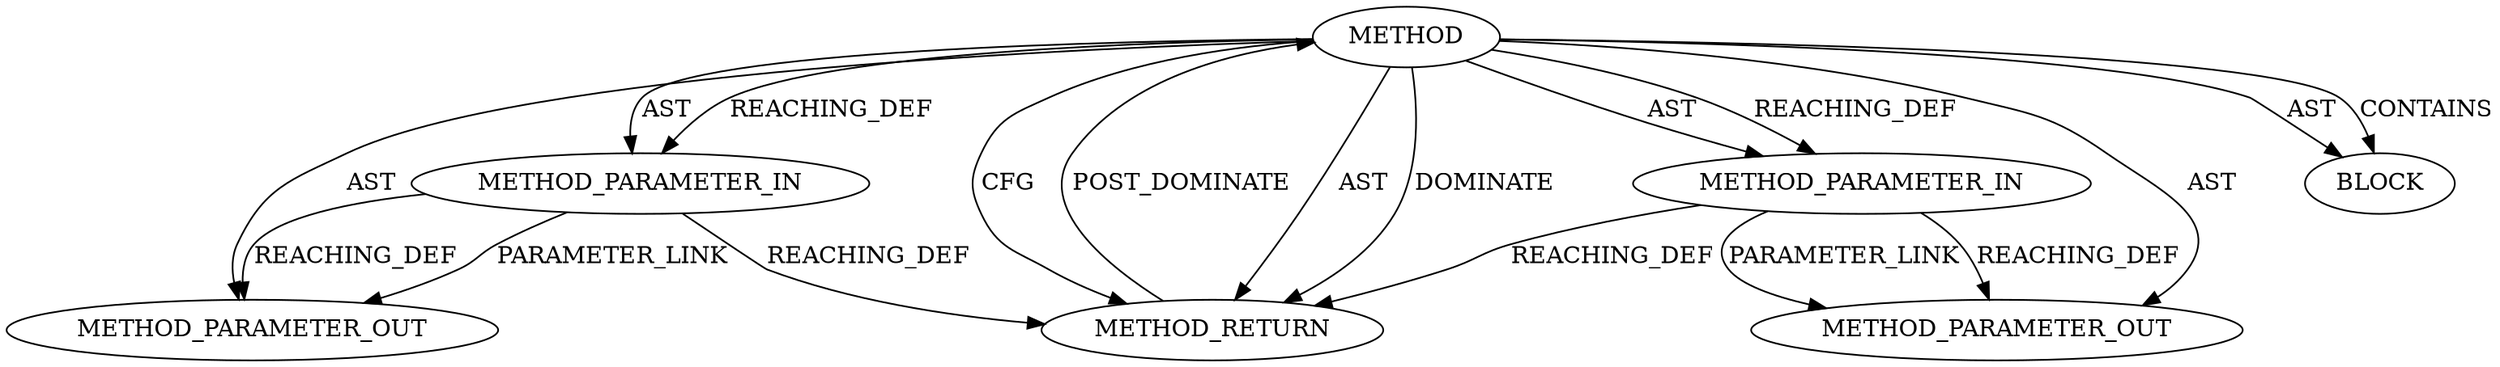 digraph {
  22344 [label=METHOD_PARAMETER_OUT ORDER=2 CODE="p2" IS_VARIADIC=false TYPE_FULL_NAME="ANY" EVALUATION_STRATEGY="BY_VALUE" INDEX=2 NAME="p2"]
  22343 [label=METHOD_PARAMETER_OUT ORDER=1 CODE="p1" IS_VARIADIC=false TYPE_FULL_NAME="ANY" EVALUATION_STRATEGY="BY_VALUE" INDEX=1 NAME="p1"]
  20846 [label=BLOCK ORDER=1 ARGUMENT_INDEX=1 CODE="<empty>" TYPE_FULL_NAME="ANY"]
  20847 [label=METHOD_RETURN ORDER=2 CODE="RET" TYPE_FULL_NAME="ANY" EVALUATION_STRATEGY="BY_VALUE"]
  20843 [label=METHOD AST_PARENT_TYPE="NAMESPACE_BLOCK" AST_PARENT_FULL_NAME="<global>" ORDER=0 CODE="<empty>" FULL_NAME="sk_msg_sg_copy_clear" IS_EXTERNAL=true FILENAME="<empty>" SIGNATURE="" NAME="sk_msg_sg_copy_clear"]
  20844 [label=METHOD_PARAMETER_IN ORDER=1 CODE="p1" IS_VARIADIC=false TYPE_FULL_NAME="ANY" EVALUATION_STRATEGY="BY_VALUE" INDEX=1 NAME="p1"]
  20845 [label=METHOD_PARAMETER_IN ORDER=2 CODE="p2" IS_VARIADIC=false TYPE_FULL_NAME="ANY" EVALUATION_STRATEGY="BY_VALUE" INDEX=2 NAME="p2"]
  20843 -> 20847 [label=AST ]
  20844 -> 22343 [label=PARAMETER_LINK ]
  20845 -> 22344 [label=REACHING_DEF VARIABLE="p2"]
  20843 -> 20845 [label=AST ]
  20843 -> 20844 [label=AST ]
  20843 -> 20847 [label=DOMINATE ]
  20843 -> 20846 [label=AST ]
  20845 -> 22344 [label=PARAMETER_LINK ]
  20843 -> 22343 [label=AST ]
  20845 -> 20847 [label=REACHING_DEF VARIABLE="p2"]
  20843 -> 22344 [label=AST ]
  20843 -> 20844 [label=REACHING_DEF VARIABLE=""]
  20844 -> 20847 [label=REACHING_DEF VARIABLE="p1"]
  20843 -> 20847 [label=CFG ]
  20847 -> 20843 [label=POST_DOMINATE ]
  20844 -> 22343 [label=REACHING_DEF VARIABLE="p1"]
  20843 -> 20845 [label=REACHING_DEF VARIABLE=""]
  20843 -> 20846 [label=CONTAINS ]
}
